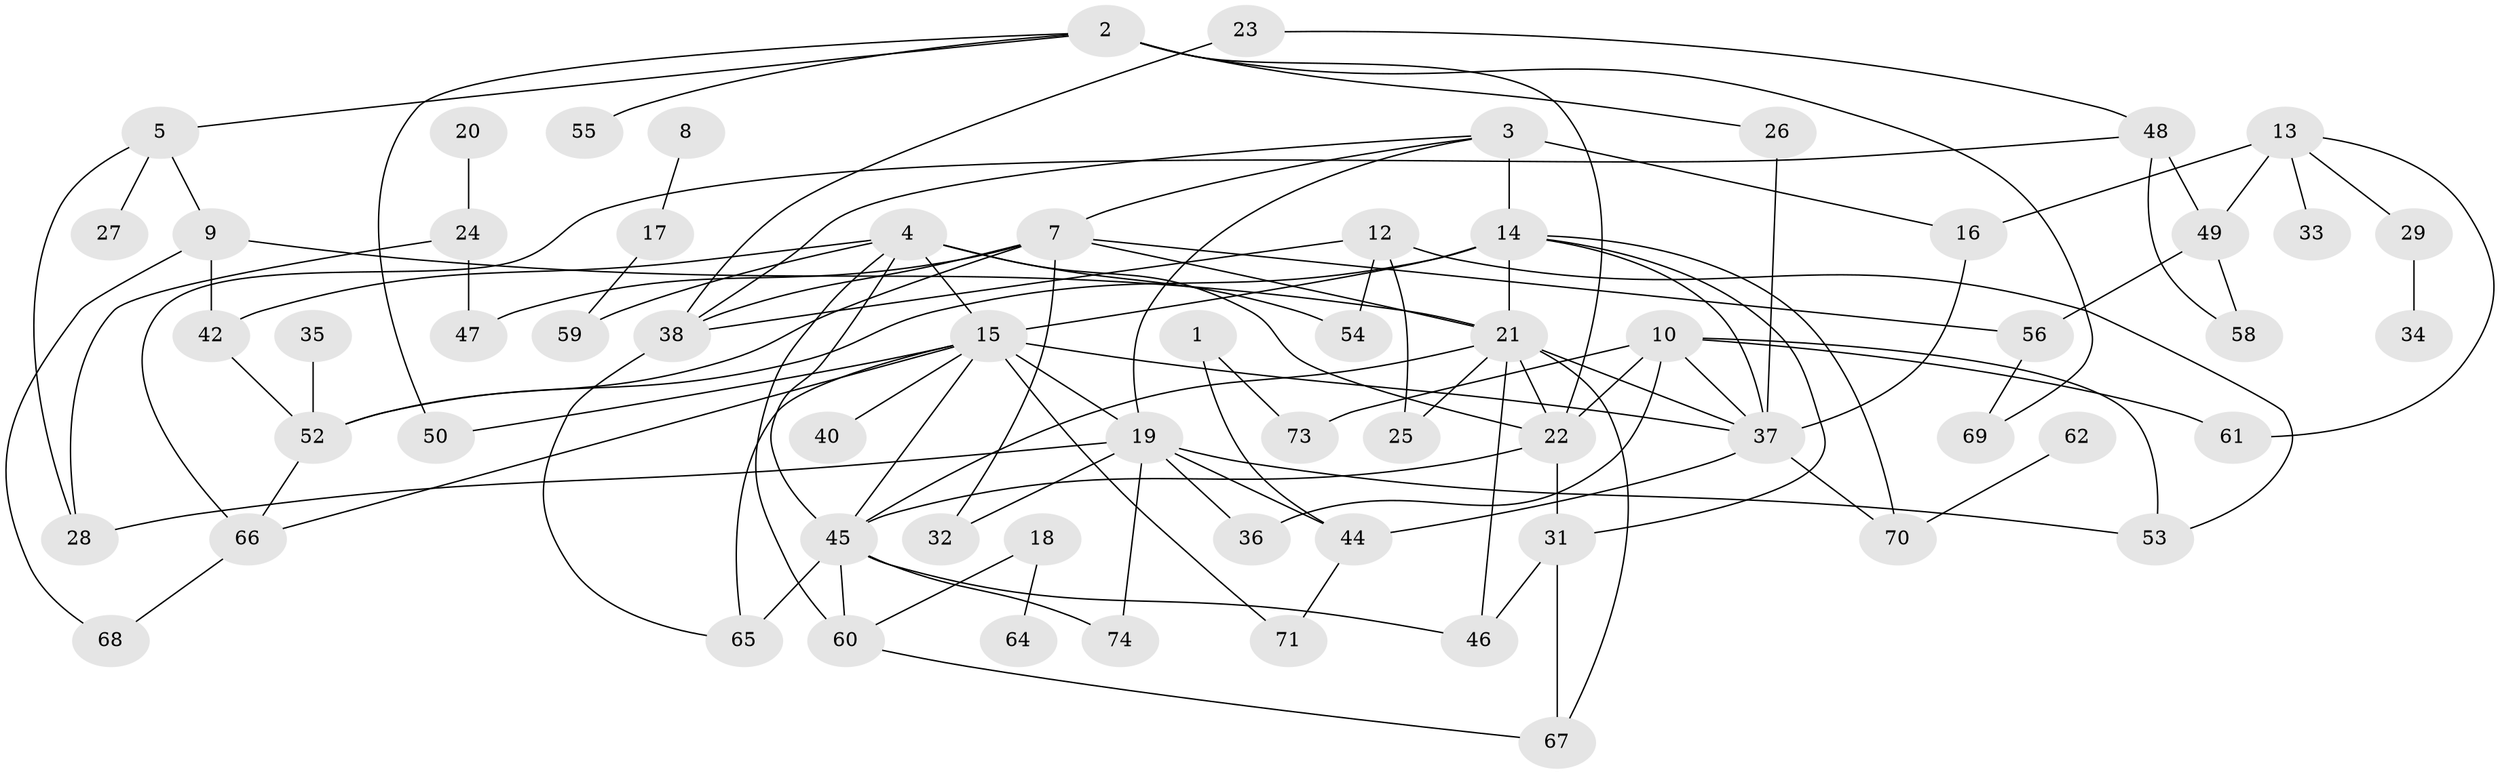 // original degree distribution, {2: 0.2635135135135135, 4: 0.16216216216216217, 3: 0.22297297297297297, 0: 0.060810810810810814, 1: 0.19594594594594594, 5: 0.07432432432432433, 6: 0.013513513513513514, 7: 0.006756756756756757}
// Generated by graph-tools (version 1.1) at 2025/33/03/09/25 02:33:29]
// undirected, 64 vertices, 109 edges
graph export_dot {
graph [start="1"]
  node [color=gray90,style=filled];
  1;
  2;
  3;
  4;
  5;
  7;
  8;
  9;
  10;
  12;
  13;
  14;
  15;
  16;
  17;
  18;
  19;
  20;
  21;
  22;
  23;
  24;
  25;
  26;
  27;
  28;
  29;
  31;
  32;
  33;
  34;
  35;
  36;
  37;
  38;
  40;
  42;
  44;
  45;
  46;
  47;
  48;
  49;
  50;
  52;
  53;
  54;
  55;
  56;
  58;
  59;
  60;
  61;
  62;
  64;
  65;
  66;
  67;
  68;
  69;
  70;
  71;
  73;
  74;
  1 -- 44 [weight=1.0];
  1 -- 73 [weight=1.0];
  2 -- 5 [weight=1.0];
  2 -- 22 [weight=1.0];
  2 -- 26 [weight=1.0];
  2 -- 50 [weight=1.0];
  2 -- 55 [weight=1.0];
  2 -- 69 [weight=1.0];
  3 -- 7 [weight=1.0];
  3 -- 14 [weight=1.0];
  3 -- 16 [weight=3.0];
  3 -- 19 [weight=1.0];
  3 -- 38 [weight=1.0];
  4 -- 15 [weight=1.0];
  4 -- 22 [weight=1.0];
  4 -- 42 [weight=1.0];
  4 -- 45 [weight=1.0];
  4 -- 54 [weight=1.0];
  4 -- 59 [weight=1.0];
  4 -- 60 [weight=2.0];
  5 -- 9 [weight=1.0];
  5 -- 27 [weight=1.0];
  5 -- 28 [weight=1.0];
  7 -- 21 [weight=2.0];
  7 -- 32 [weight=1.0];
  7 -- 38 [weight=1.0];
  7 -- 47 [weight=1.0];
  7 -- 52 [weight=1.0];
  7 -- 56 [weight=2.0];
  8 -- 17 [weight=1.0];
  9 -- 21 [weight=1.0];
  9 -- 42 [weight=1.0];
  9 -- 68 [weight=1.0];
  10 -- 22 [weight=1.0];
  10 -- 36 [weight=1.0];
  10 -- 37 [weight=1.0];
  10 -- 53 [weight=1.0];
  10 -- 61 [weight=1.0];
  10 -- 73 [weight=1.0];
  12 -- 25 [weight=1.0];
  12 -- 38 [weight=1.0];
  12 -- 53 [weight=1.0];
  12 -- 54 [weight=1.0];
  13 -- 16 [weight=1.0];
  13 -- 29 [weight=1.0];
  13 -- 33 [weight=1.0];
  13 -- 49 [weight=2.0];
  13 -- 61 [weight=1.0];
  14 -- 15 [weight=1.0];
  14 -- 21 [weight=1.0];
  14 -- 31 [weight=1.0];
  14 -- 37 [weight=1.0];
  14 -- 52 [weight=1.0];
  14 -- 70 [weight=1.0];
  15 -- 19 [weight=1.0];
  15 -- 37 [weight=1.0];
  15 -- 40 [weight=1.0];
  15 -- 45 [weight=1.0];
  15 -- 50 [weight=1.0];
  15 -- 65 [weight=1.0];
  15 -- 66 [weight=1.0];
  15 -- 71 [weight=1.0];
  16 -- 37 [weight=1.0];
  17 -- 59 [weight=1.0];
  18 -- 60 [weight=1.0];
  18 -- 64 [weight=1.0];
  19 -- 28 [weight=1.0];
  19 -- 32 [weight=1.0];
  19 -- 36 [weight=1.0];
  19 -- 44 [weight=1.0];
  19 -- 53 [weight=1.0];
  19 -- 74 [weight=1.0];
  20 -- 24 [weight=1.0];
  21 -- 22 [weight=1.0];
  21 -- 25 [weight=1.0];
  21 -- 37 [weight=1.0];
  21 -- 45 [weight=1.0];
  21 -- 46 [weight=1.0];
  21 -- 67 [weight=1.0];
  22 -- 31 [weight=1.0];
  22 -- 45 [weight=1.0];
  23 -- 38 [weight=1.0];
  23 -- 48 [weight=1.0];
  24 -- 28 [weight=1.0];
  24 -- 47 [weight=1.0];
  26 -- 37 [weight=1.0];
  29 -- 34 [weight=1.0];
  31 -- 46 [weight=1.0];
  31 -- 67 [weight=1.0];
  35 -- 52 [weight=1.0];
  37 -- 44 [weight=1.0];
  37 -- 70 [weight=1.0];
  38 -- 65 [weight=1.0];
  42 -- 52 [weight=1.0];
  44 -- 71 [weight=1.0];
  45 -- 46 [weight=1.0];
  45 -- 60 [weight=1.0];
  45 -- 65 [weight=1.0];
  45 -- 74 [weight=1.0];
  48 -- 49 [weight=1.0];
  48 -- 58 [weight=1.0];
  48 -- 66 [weight=1.0];
  49 -- 56 [weight=1.0];
  49 -- 58 [weight=1.0];
  52 -- 66 [weight=1.0];
  56 -- 69 [weight=1.0];
  60 -- 67 [weight=1.0];
  62 -- 70 [weight=1.0];
  66 -- 68 [weight=1.0];
}
